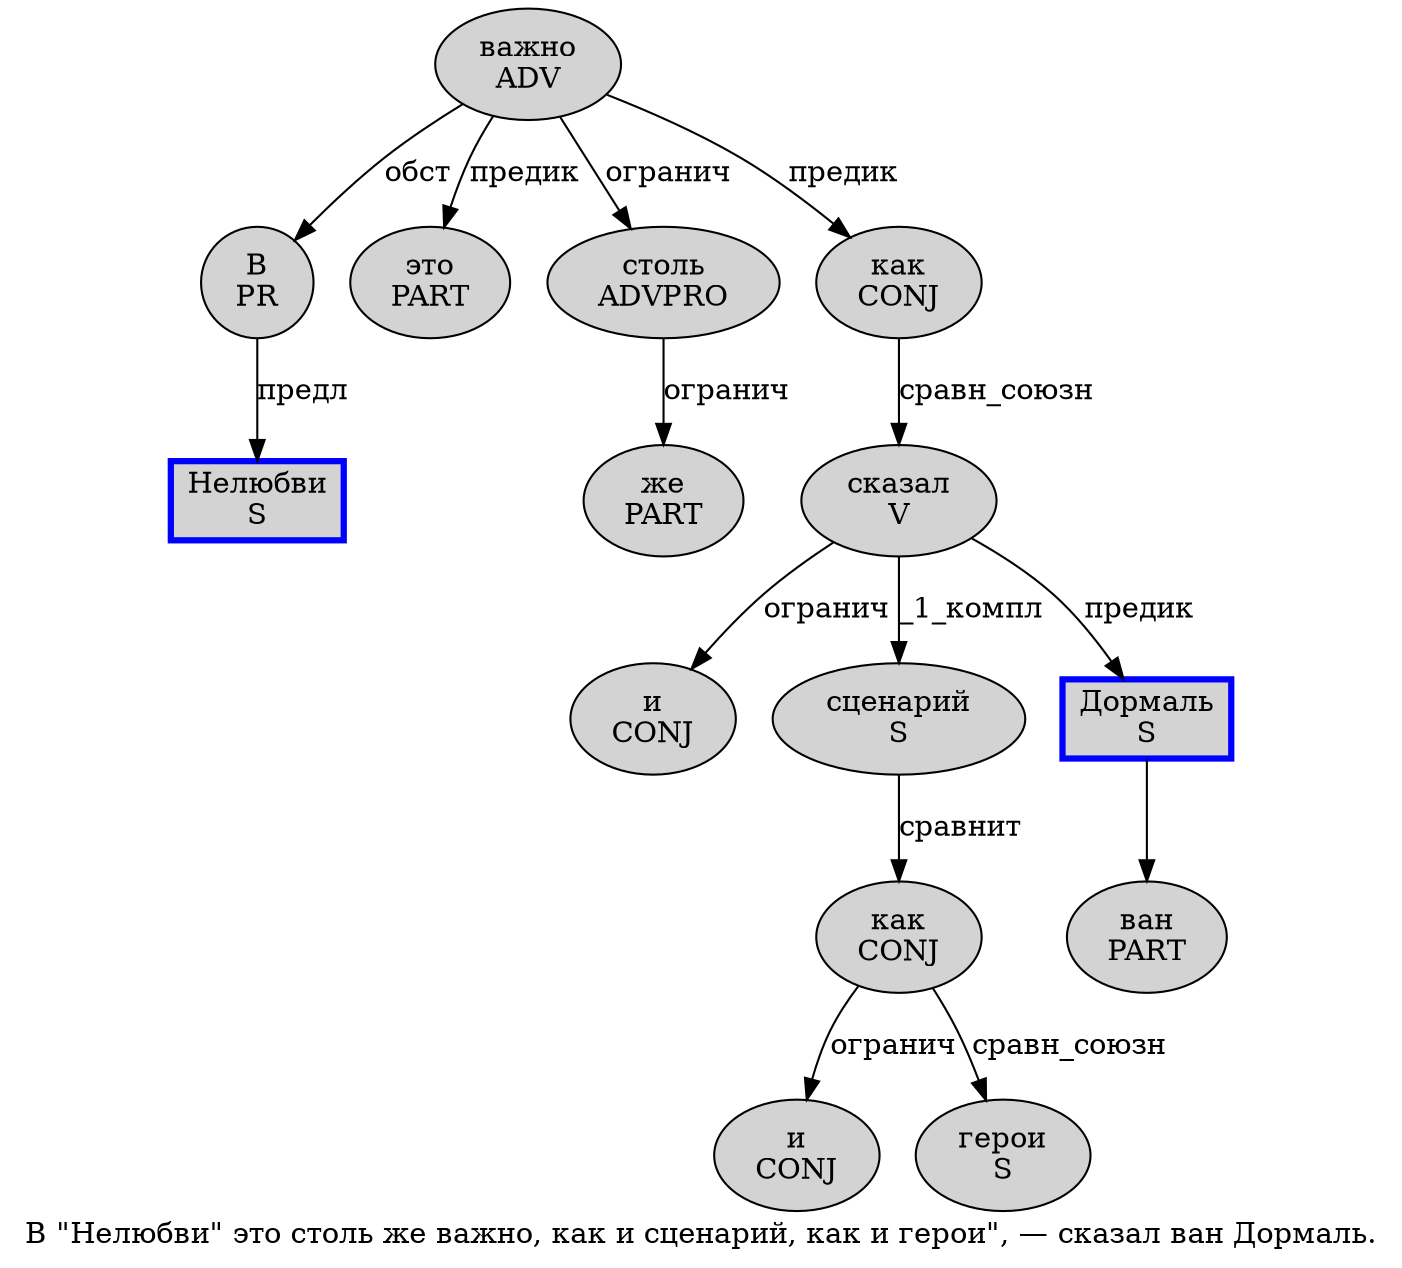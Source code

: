 digraph SENTENCE_1620 {
	graph [label="В \"Нелюбви\" это столь же важно, как и сценарий, как и герои\", — сказал ван Дормаль."]
	node [style=filled]
		0 [label="В
PR" color="" fillcolor=lightgray penwidth=1 shape=ellipse]
		2 [label="Нелюбви
S" color=blue fillcolor=lightgray penwidth=3 shape=box]
		4 [label="это
PART" color="" fillcolor=lightgray penwidth=1 shape=ellipse]
		5 [label="столь
ADVPRO" color="" fillcolor=lightgray penwidth=1 shape=ellipse]
		6 [label="же
PART" color="" fillcolor=lightgray penwidth=1 shape=ellipse]
		7 [label="важно
ADV" color="" fillcolor=lightgray penwidth=1 shape=ellipse]
		9 [label="как
CONJ" color="" fillcolor=lightgray penwidth=1 shape=ellipse]
		10 [label="и
CONJ" color="" fillcolor=lightgray penwidth=1 shape=ellipse]
		11 [label="сценарий
S" color="" fillcolor=lightgray penwidth=1 shape=ellipse]
		13 [label="как
CONJ" color="" fillcolor=lightgray penwidth=1 shape=ellipse]
		14 [label="и
CONJ" color="" fillcolor=lightgray penwidth=1 shape=ellipse]
		15 [label="герои
S" color="" fillcolor=lightgray penwidth=1 shape=ellipse]
		19 [label="сказал
V" color="" fillcolor=lightgray penwidth=1 shape=ellipse]
		20 [label="ван
PART" color="" fillcolor=lightgray penwidth=1 shape=ellipse]
		21 [label="Дормаль
S" color=blue fillcolor=lightgray penwidth=3 shape=box]
			19 -> 10 [label="огранич"]
			19 -> 11 [label="_1_компл"]
			19 -> 21 [label="предик"]
			9 -> 19 [label="сравн_союзн"]
			21 -> 20
			5 -> 6 [label="огранич"]
			13 -> 14 [label="огранич"]
			13 -> 15 [label="сравн_союзн"]
			11 -> 13 [label="сравнит"]
			7 -> 0 [label="обст"]
			7 -> 4 [label="предик"]
			7 -> 5 [label="огранич"]
			7 -> 9 [label="предик"]
			0 -> 2 [label="предл"]
}
